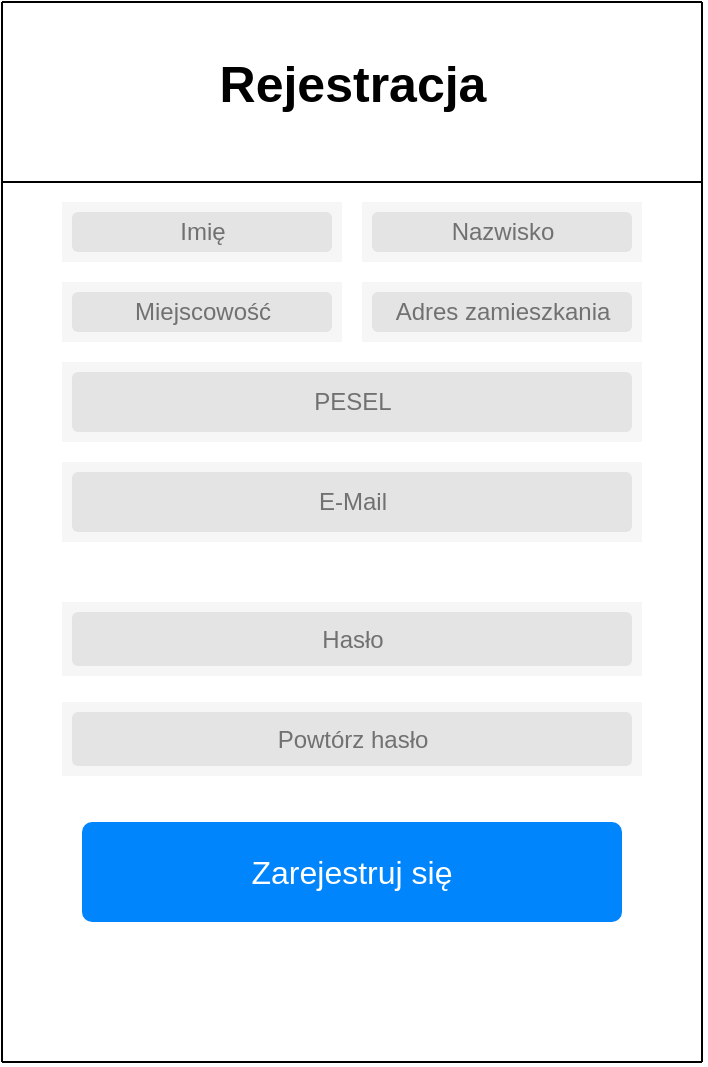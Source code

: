 <mxfile version="27.0.6">
  <diagram name="Page-1" id="MGUYogNoVj9ggv2rBeZF">
    <mxGraphModel dx="1130" dy="619" grid="1" gridSize="10" guides="1" tooltips="1" connect="1" arrows="1" fold="1" page="1" pageScale="1" pageWidth="350" pageHeight="625" background="#ffffff" math="0" shadow="0">
      <root>
        <mxCell id="0" />
        <mxCell id="1" parent="0" />
        <mxCell id="Rik8_3UsQrIRvoAK4gwr-61" value="" style="endArrow=none;html=1;rounded=0;exitX=-0.001;exitY=0.002;exitDx=0;exitDy=0;exitPerimeter=0;entryX=0;entryY=1;entryDx=0;entryDy=0;" parent="1" edge="1">
          <mxGeometry width="50" height="50" relative="1" as="geometry">
            <mxPoint x="-0.35" y="495.13" as="sourcePoint" />
            <mxPoint y="495" as="targetPoint" />
          </mxGeometry>
        </mxCell>
        <mxCell id="geiL3Sx0utcLc4iKAXen-12" value="" style="group" vertex="1" connectable="0" parent="1">
          <mxGeometry y="30" width="350" height="80" as="geometry" />
        </mxCell>
        <mxCell id="geiL3Sx0utcLc4iKAXen-8" value="" style="endArrow=none;html=1;rounded=0;" edge="1" parent="geiL3Sx0utcLc4iKAXen-12">
          <mxGeometry width="50" height="50" relative="1" as="geometry">
            <mxPoint y="530" as="sourcePoint" />
            <mxPoint as="targetPoint" />
          </mxGeometry>
        </mxCell>
        <mxCell id="geiL3Sx0utcLc4iKAXen-9" value="" style="endArrow=none;html=1;rounded=0;" edge="1" parent="geiL3Sx0utcLc4iKAXen-12">
          <mxGeometry width="50" height="50" relative="1" as="geometry">
            <mxPoint x="350" y="530" as="sourcePoint" />
            <mxPoint x="350" as="targetPoint" />
          </mxGeometry>
        </mxCell>
        <mxCell id="geiL3Sx0utcLc4iKAXen-10" value="" style="endArrow=none;html=1;rounded=0;" edge="1" parent="geiL3Sx0utcLc4iKAXen-12">
          <mxGeometry width="50" height="50" relative="1" as="geometry">
            <mxPoint as="sourcePoint" />
            <mxPoint x="350" as="targetPoint" />
          </mxGeometry>
        </mxCell>
        <mxCell id="geiL3Sx0utcLc4iKAXen-14" value="Rejestracja" style="text;html=1;align=center;verticalAlign=middle;whiteSpace=wrap;rounded=0;fontSize=25;fontStyle=1" vertex="1" parent="geiL3Sx0utcLc4iKAXen-12">
          <mxGeometry x="138" y="12.5" width="75" height="55" as="geometry" />
        </mxCell>
        <mxCell id="geiL3Sx0utcLc4iKAXen-21" value="" style="endArrow=none;html=1;rounded=0;" edge="1" parent="geiL3Sx0utcLc4iKAXen-12">
          <mxGeometry width="50" height="50" relative="1" as="geometry">
            <mxPoint y="90" as="sourcePoint" />
            <mxPoint x="350" y="90" as="targetPoint" />
          </mxGeometry>
        </mxCell>
        <mxCell id="geiL3Sx0utcLc4iKAXen-13" value="" style="endArrow=none;html=1;rounded=0;" edge="1" parent="1">
          <mxGeometry width="50" height="50" relative="1" as="geometry">
            <mxPoint y="560" as="sourcePoint" />
            <mxPoint x="350" y="560" as="targetPoint" />
          </mxGeometry>
        </mxCell>
        <mxCell id="geiL3Sx0utcLc4iKAXen-20" value="" style="group" vertex="1" connectable="0" parent="1">
          <mxGeometry x="30" y="260" width="290" height="40" as="geometry" />
        </mxCell>
        <mxCell id="geiL3Sx0utcLc4iKAXen-16" value="" style="shape=rect;fillColor=#F6F6F6;strokeColor=none;textOpacity=90;" vertex="1" parent="geiL3Sx0utcLc4iKAXen-20">
          <mxGeometry width="290" height="40" as="geometry" />
        </mxCell>
        <mxCell id="geiL3Sx0utcLc4iKAXen-17" value="E-Mail" style="html=1;strokeWidth=1;shadow=0;dashed=0;shape=mxgraph.ios7ui.marginRect;rx=3;ry=3;rectMargin=5;fillColor=#E4E4E4;strokeColor=none;textOpacity=50;" vertex="1" parent="geiL3Sx0utcLc4iKAXen-20">
          <mxGeometry width="290" height="40" as="geometry" />
        </mxCell>
        <mxCell id="geiL3Sx0utcLc4iKAXen-22" value="" style="group" vertex="1" connectable="0" parent="1">
          <mxGeometry x="30" y="330" width="290" height="37" as="geometry" />
        </mxCell>
        <mxCell id="geiL3Sx0utcLc4iKAXen-23" value="" style="shape=rect;fillColor=#F6F6F6;strokeColor=none;textOpacity=90;" vertex="1" parent="geiL3Sx0utcLc4iKAXen-22">
          <mxGeometry width="290" height="37" as="geometry" />
        </mxCell>
        <mxCell id="geiL3Sx0utcLc4iKAXen-24" value="Hasło" style="html=1;strokeWidth=1;shadow=0;dashed=0;shape=mxgraph.ios7ui.marginRect;rx=3;ry=3;rectMargin=5;fillColor=#E4E4E4;strokeColor=none;textOpacity=50;" vertex="1" parent="geiL3Sx0utcLc4iKAXen-22">
          <mxGeometry width="290" height="37" as="geometry" />
        </mxCell>
        <mxCell id="geiL3Sx0utcLc4iKAXen-31" value="Zarejestruj się" style="html=1;shadow=0;dashed=0;shape=mxgraph.bootstrap.rrect;rSize=5;strokeColor=none;strokeWidth=1;fillColor=#0085FC;fontColor=#FFFFFF;whiteSpace=wrap;align=center;verticalAlign=middle;spacingLeft=0;fontStyle=0;fontSize=16;spacing=5;" vertex="1" parent="1">
          <mxGeometry x="40" y="440" width="270" height="50" as="geometry" />
        </mxCell>
        <mxCell id="geiL3Sx0utcLc4iKAXen-34" value="" style="group" vertex="1" connectable="0" parent="1">
          <mxGeometry x="30" y="130" width="140" height="30" as="geometry" />
        </mxCell>
        <mxCell id="geiL3Sx0utcLc4iKAXen-35" value="" style="shape=rect;fillColor=#F6F6F6;strokeColor=none;textOpacity=90;" vertex="1" parent="geiL3Sx0utcLc4iKAXen-34">
          <mxGeometry width="140" height="30" as="geometry" />
        </mxCell>
        <mxCell id="geiL3Sx0utcLc4iKAXen-36" value="Imię" style="html=1;strokeWidth=1;shadow=0;dashed=0;shape=mxgraph.ios7ui.marginRect;rx=3;ry=3;rectMargin=5;fillColor=#E4E4E4;strokeColor=none;textOpacity=50;" vertex="1" parent="geiL3Sx0utcLc4iKAXen-34">
          <mxGeometry width="140" height="30" as="geometry" />
        </mxCell>
        <mxCell id="geiL3Sx0utcLc4iKAXen-37" value="" style="group" vertex="1" connectable="0" parent="1">
          <mxGeometry x="180" y="130" width="140" height="30" as="geometry" />
        </mxCell>
        <mxCell id="geiL3Sx0utcLc4iKAXen-38" value="" style="shape=rect;fillColor=#F6F6F6;strokeColor=none;textOpacity=90;" vertex="1" parent="geiL3Sx0utcLc4iKAXen-37">
          <mxGeometry width="140" height="30" as="geometry" />
        </mxCell>
        <mxCell id="geiL3Sx0utcLc4iKAXen-39" value="Nazwisko" style="html=1;strokeWidth=1;shadow=0;dashed=0;shape=mxgraph.ios7ui.marginRect;rx=3;ry=3;rectMargin=5;fillColor=#E4E4E4;strokeColor=none;textOpacity=50;" vertex="1" parent="geiL3Sx0utcLc4iKAXen-37">
          <mxGeometry width="140" height="30" as="geometry" />
        </mxCell>
        <mxCell id="geiL3Sx0utcLc4iKAXen-40" value="" style="group" vertex="1" connectable="0" parent="1">
          <mxGeometry x="30" y="170" width="140" height="30" as="geometry" />
        </mxCell>
        <mxCell id="geiL3Sx0utcLc4iKAXen-41" value="" style="shape=rect;fillColor=#F6F6F6;strokeColor=none;textOpacity=90;" vertex="1" parent="geiL3Sx0utcLc4iKAXen-40">
          <mxGeometry width="140" height="30" as="geometry" />
        </mxCell>
        <mxCell id="geiL3Sx0utcLc4iKAXen-42" value="Miejscowość" style="html=1;strokeWidth=1;shadow=0;dashed=0;shape=mxgraph.ios7ui.marginRect;rx=3;ry=3;rectMargin=5;fillColor=#E4E4E4;strokeColor=none;textOpacity=50;" vertex="1" parent="geiL3Sx0utcLc4iKAXen-40">
          <mxGeometry width="140" height="30" as="geometry" />
        </mxCell>
        <mxCell id="geiL3Sx0utcLc4iKAXen-43" value="" style="group" vertex="1" connectable="0" parent="1">
          <mxGeometry x="180" y="170" width="140" height="30" as="geometry" />
        </mxCell>
        <mxCell id="geiL3Sx0utcLc4iKAXen-44" value="" style="shape=rect;fillColor=#F6F6F6;strokeColor=none;textOpacity=90;" vertex="1" parent="geiL3Sx0utcLc4iKAXen-43">
          <mxGeometry width="140" height="30" as="geometry" />
        </mxCell>
        <mxCell id="geiL3Sx0utcLc4iKAXen-45" value="Adres zamieszkania" style="html=1;strokeWidth=1;shadow=0;dashed=0;shape=mxgraph.ios7ui.marginRect;rx=3;ry=3;rectMargin=5;fillColor=#E4E4E4;strokeColor=none;textOpacity=50;" vertex="1" parent="geiL3Sx0utcLc4iKAXen-43">
          <mxGeometry width="140" height="30" as="geometry" />
        </mxCell>
        <mxCell id="geiL3Sx0utcLc4iKAXen-48" value="" style="group" vertex="1" connectable="0" parent="1">
          <mxGeometry x="30" y="210" width="290" height="40" as="geometry" />
        </mxCell>
        <mxCell id="geiL3Sx0utcLc4iKAXen-49" value="" style="shape=rect;fillColor=#F6F6F6;strokeColor=none;textOpacity=90;" vertex="1" parent="geiL3Sx0utcLc4iKAXen-48">
          <mxGeometry width="290" height="40" as="geometry" />
        </mxCell>
        <mxCell id="geiL3Sx0utcLc4iKAXen-50" value="PESEL" style="html=1;strokeWidth=1;shadow=0;dashed=0;shape=mxgraph.ios7ui.marginRect;rx=3;ry=3;rectMargin=5;fillColor=#E4E4E4;strokeColor=none;textOpacity=50;" vertex="1" parent="geiL3Sx0utcLc4iKAXen-48">
          <mxGeometry width="290" height="40" as="geometry" />
        </mxCell>
        <mxCell id="geiL3Sx0utcLc4iKAXen-51" value="" style="group" vertex="1" connectable="0" parent="1">
          <mxGeometry x="30" y="380" width="290" height="37" as="geometry" />
        </mxCell>
        <mxCell id="geiL3Sx0utcLc4iKAXen-52" value="" style="shape=rect;fillColor=#F6F6F6;strokeColor=none;textOpacity=90;" vertex="1" parent="geiL3Sx0utcLc4iKAXen-51">
          <mxGeometry width="290" height="37" as="geometry" />
        </mxCell>
        <mxCell id="geiL3Sx0utcLc4iKAXen-53" value="Powtórz hasło" style="html=1;strokeWidth=1;shadow=0;dashed=0;shape=mxgraph.ios7ui.marginRect;rx=3;ry=3;rectMargin=5;fillColor=#E4E4E4;strokeColor=none;textOpacity=50;" vertex="1" parent="geiL3Sx0utcLc4iKAXen-51">
          <mxGeometry width="290" height="37" as="geometry" />
        </mxCell>
      </root>
    </mxGraphModel>
  </diagram>
</mxfile>
